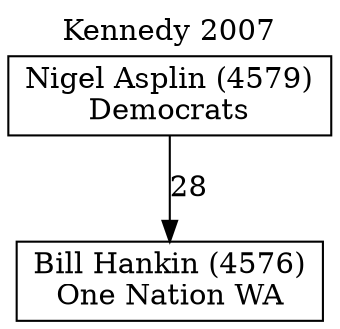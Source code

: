 // House preference flow
digraph "Bill Hankin (4576)_Kennedy_2007" {
	graph [label="Kennedy 2007" labelloc=t mclimit=10]
	node [shape=box]
	"Bill Hankin (4576)" [label="Bill Hankin (4576)
One Nation WA"]
	"Nigel Asplin (4579)" [label="Nigel Asplin (4579)
Democrats"]
	"Nigel Asplin (4579)" -> "Bill Hankin (4576)" [label=28]
}
